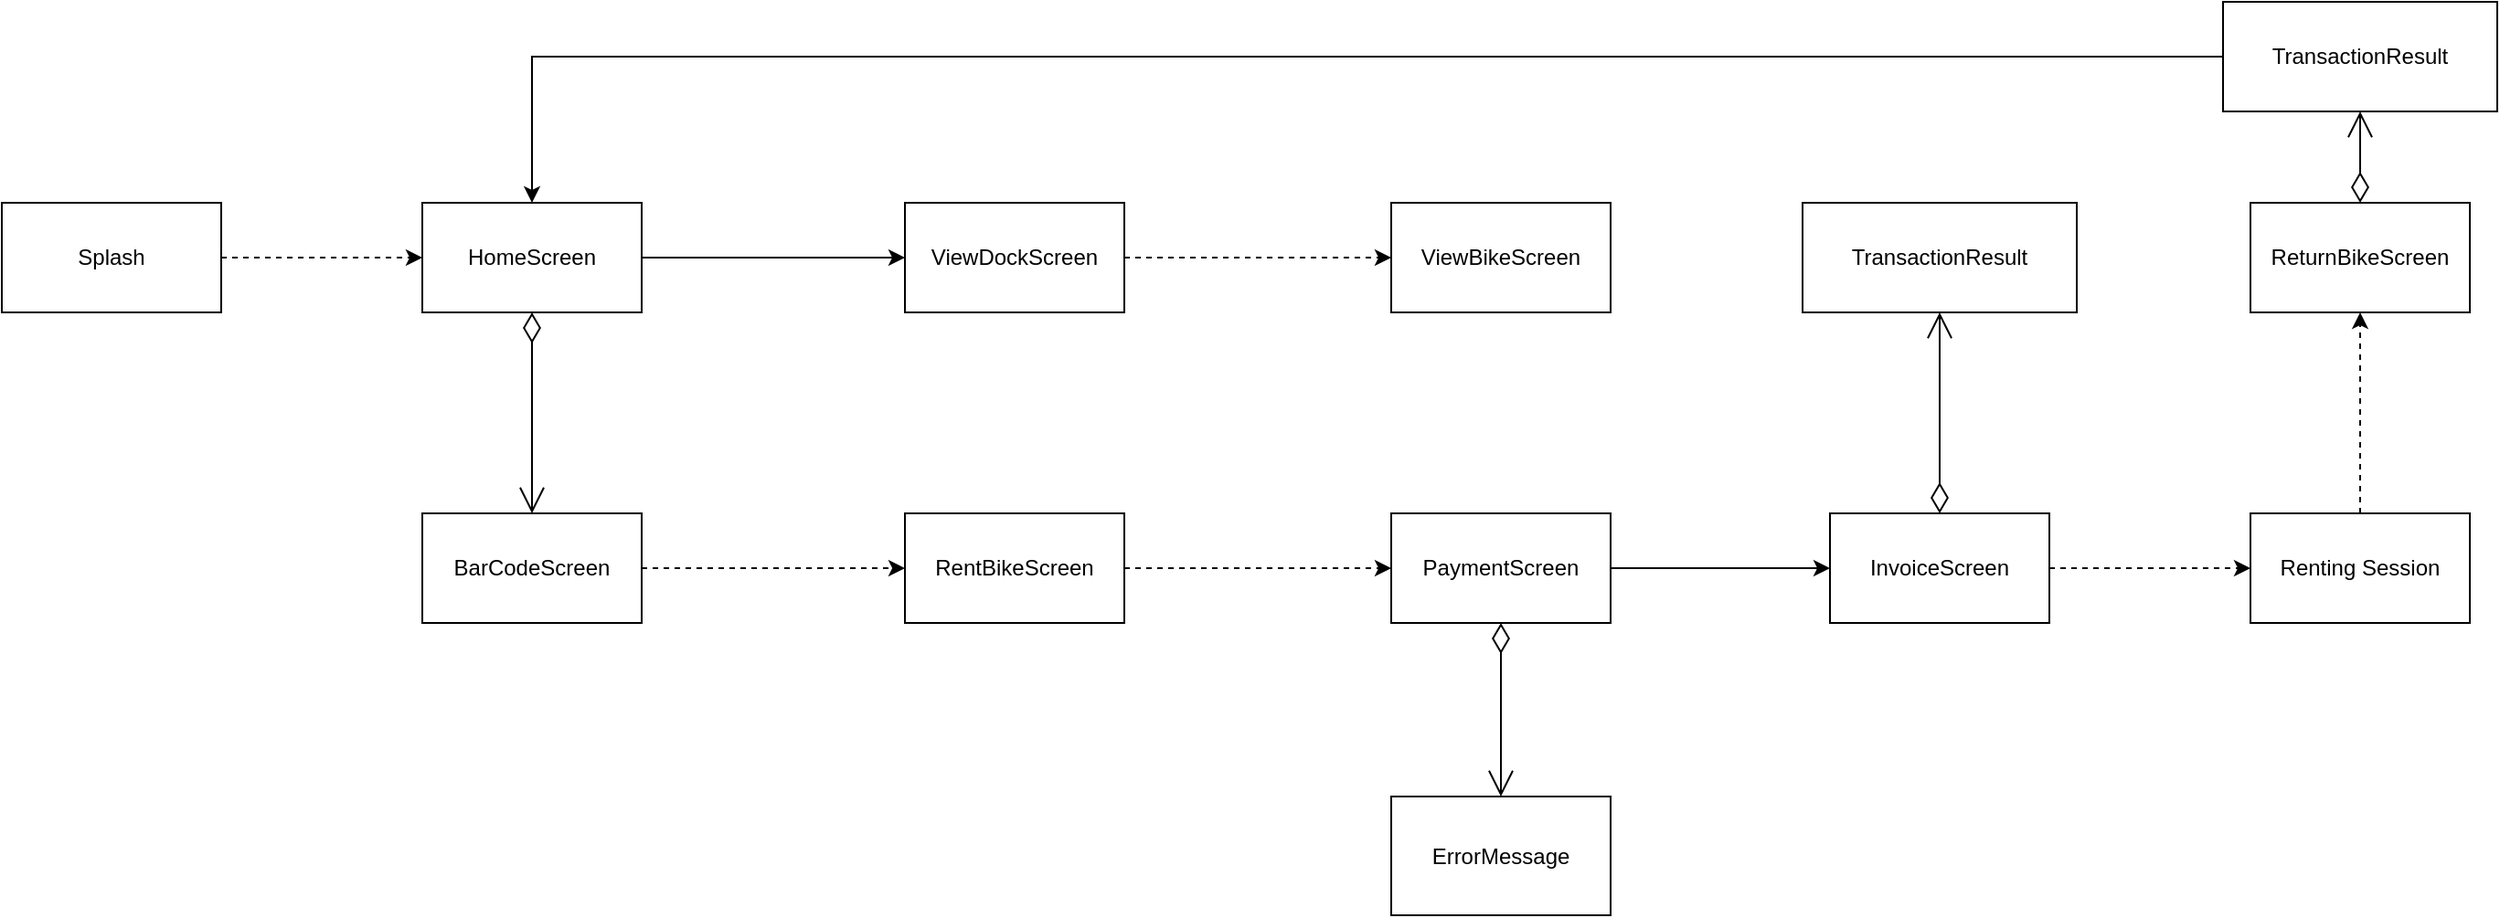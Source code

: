 <mxfile version="15.8.0" type="device"><diagram id="e8UC_htLCBLKpHrVzAWx" name="Page-1"><mxGraphModel dx="2310" dy="794" grid="1" gridSize="10" guides="1" tooltips="1" connect="1" arrows="1" fold="1" page="1" pageScale="1" pageWidth="827" pageHeight="1169" math="0" shadow="0"><root><mxCell id="0"/><mxCell id="1" parent="0"/><mxCell id="mC_DW77wQeHpVWLT42tQ-11" style="edgeStyle=orthogonalEdgeStyle;rounded=0;orthogonalLoop=1;jettySize=auto;html=1;entryX=0;entryY=0.5;entryDx=0;entryDy=0;dashed=1;" parent="1" source="mC_DW77wQeHpVWLT42tQ-1" target="mC_DW77wQeHpVWLT42tQ-2" edge="1"><mxGeometry relative="1" as="geometry"/></mxCell><mxCell id="mC_DW77wQeHpVWLT42tQ-1" value="Splash" style="rounded=0;whiteSpace=wrap;html=1;" parent="1" vertex="1"><mxGeometry x="-140" y="200" width="120" height="60" as="geometry"/></mxCell><mxCell id="mC_DW77wQeHpVWLT42tQ-2" value="HomeScreen" style="rounded=0;whiteSpace=wrap;html=1;" parent="1" vertex="1"><mxGeometry x="90" y="200" width="120" height="60" as="geometry"/></mxCell><mxCell id="mC_DW77wQeHpVWLT42tQ-18" style="edgeStyle=orthogonalEdgeStyle;rounded=0;orthogonalLoop=1;jettySize=auto;html=1;entryX=0;entryY=0.5;entryDx=0;entryDy=0;dashed=1;" parent="1" source="mC_DW77wQeHpVWLT42tQ-3" target="mC_DW77wQeHpVWLT42tQ-16" edge="1"><mxGeometry relative="1" as="geometry"/></mxCell><mxCell id="mC_DW77wQeHpVWLT42tQ-3" value="BarCodeScreen" style="rounded=0;whiteSpace=wrap;html=1;" parent="1" vertex="1"><mxGeometry x="90" y="370" width="120" height="60" as="geometry"/></mxCell><mxCell id="mC_DW77wQeHpVWLT42tQ-4" value="" style="endArrow=open;html=1;endSize=12;startArrow=diamondThin;startSize=14;startFill=0;edgeStyle=orthogonalEdgeStyle;rounded=0;entryX=0.5;entryY=0;entryDx=0;entryDy=0;exitX=0.5;exitY=1;exitDx=0;exitDy=0;" parent="1" source="mC_DW77wQeHpVWLT42tQ-2" target="mC_DW77wQeHpVWLT42tQ-3" edge="1"><mxGeometry relative="1" as="geometry"><mxPoint x="330" y="290" as="sourcePoint"/><mxPoint x="490" y="290" as="targetPoint"/></mxGeometry></mxCell><mxCell id="mC_DW77wQeHpVWLT42tQ-12" value="ViewDockScreen" style="rounded=0;whiteSpace=wrap;html=1;" parent="1" vertex="1"><mxGeometry x="354" y="200" width="120" height="60" as="geometry"/></mxCell><mxCell id="mC_DW77wQeHpVWLT42tQ-14" value="ViewBikeScreen" style="rounded=0;whiteSpace=wrap;html=1;" parent="1" vertex="1"><mxGeometry x="620" y="200" width="120" height="60" as="geometry"/></mxCell><mxCell id="mC_DW77wQeHpVWLT42tQ-15" value="" style="endArrow=classic;html=1;rounded=0;entryX=0;entryY=0.5;entryDx=0;entryDy=0;exitX=1;exitY=0.5;exitDx=0;exitDy=0;dashed=1;" parent="1" source="mC_DW77wQeHpVWLT42tQ-12" target="mC_DW77wQeHpVWLT42tQ-14" edge="1"><mxGeometry width="50" height="50" relative="1" as="geometry"><mxPoint x="490" y="310" as="sourcePoint"/><mxPoint x="540" y="260" as="targetPoint"/></mxGeometry></mxCell><mxCell id="mC_DW77wQeHpVWLT42tQ-20" style="edgeStyle=orthogonalEdgeStyle;rounded=0;orthogonalLoop=1;jettySize=auto;html=1;entryX=0;entryY=0.5;entryDx=0;entryDy=0;dashed=1;" parent="1" source="mC_DW77wQeHpVWLT42tQ-16" target="mC_DW77wQeHpVWLT42tQ-19" edge="1"><mxGeometry relative="1" as="geometry"/></mxCell><mxCell id="mC_DW77wQeHpVWLT42tQ-16" value="RentBikeScreen" style="rounded=0;whiteSpace=wrap;html=1;" parent="1" vertex="1"><mxGeometry x="354" y="370" width="120" height="60" as="geometry"/></mxCell><mxCell id="mC_DW77wQeHpVWLT42tQ-22" style="edgeStyle=orthogonalEdgeStyle;rounded=0;orthogonalLoop=1;jettySize=auto;html=1;entryX=0;entryY=0.5;entryDx=0;entryDy=0;" parent="1" source="mC_DW77wQeHpVWLT42tQ-19" target="mC_DW77wQeHpVWLT42tQ-21" edge="1"><mxGeometry relative="1" as="geometry"/></mxCell><mxCell id="mC_DW77wQeHpVWLT42tQ-19" value="PaymentScreen" style="rounded=0;whiteSpace=wrap;html=1;" parent="1" vertex="1"><mxGeometry x="620" y="370" width="120" height="60" as="geometry"/></mxCell><mxCell id="mC_DW77wQeHpVWLT42tQ-28" style="edgeStyle=orthogonalEdgeStyle;rounded=0;orthogonalLoop=1;jettySize=auto;html=1;dashed=1;" parent="1" source="mC_DW77wQeHpVWLT42tQ-21" target="mC_DW77wQeHpVWLT42tQ-23" edge="1"><mxGeometry relative="1" as="geometry"/></mxCell><mxCell id="mC_DW77wQeHpVWLT42tQ-21" value="InvoiceScreen" style="rounded=0;whiteSpace=wrap;html=1;" parent="1" vertex="1"><mxGeometry x="860" y="370" width="120" height="60" as="geometry"/></mxCell><mxCell id="mC_DW77wQeHpVWLT42tQ-32" style="edgeStyle=orthogonalEdgeStyle;rounded=0;orthogonalLoop=1;jettySize=auto;html=1;dashed=1;" parent="1" source="mC_DW77wQeHpVWLT42tQ-23" target="mC_DW77wQeHpVWLT42tQ-25" edge="1"><mxGeometry relative="1" as="geometry"/></mxCell><mxCell id="mC_DW77wQeHpVWLT42tQ-23" value="Renting Session" style="rounded=0;whiteSpace=wrap;html=1;" parent="1" vertex="1"><mxGeometry x="1090" y="370" width="120" height="60" as="geometry"/></mxCell><mxCell id="mC_DW77wQeHpVWLT42tQ-25" value="ReturnBikeScreen" style="rounded=0;whiteSpace=wrap;html=1;" parent="1" vertex="1"><mxGeometry x="1090" y="200" width="120" height="60" as="geometry"/></mxCell><mxCell id="mC_DW77wQeHpVWLT42tQ-27" value="TransactionResult" style="rounded=0;whiteSpace=wrap;html=1;" parent="1" vertex="1"><mxGeometry x="845" y="200" width="150" height="60" as="geometry"/></mxCell><mxCell id="ZJmsIIB_t96l7W8YZT9S-1" value="" style="endArrow=classic;html=1;rounded=0;exitX=1;exitY=0.5;exitDx=0;exitDy=0;entryX=0;entryY=0.5;entryDx=0;entryDy=0;" edge="1" parent="1" source="mC_DW77wQeHpVWLT42tQ-2" target="mC_DW77wQeHpVWLT42tQ-12"><mxGeometry width="50" height="50" relative="1" as="geometry"><mxPoint x="320" y="310" as="sourcePoint"/><mxPoint x="370" y="260" as="targetPoint"/></mxGeometry></mxCell><mxCell id="ZJmsIIB_t96l7W8YZT9S-2" value="" style="endArrow=open;html=1;endSize=12;startArrow=diamondThin;startSize=14;startFill=0;edgeStyle=orthogonalEdgeStyle;rounded=0;exitX=0.5;exitY=0;exitDx=0;exitDy=0;entryX=0.5;entryY=1;entryDx=0;entryDy=0;" edge="1" parent="1" source="mC_DW77wQeHpVWLT42tQ-25" target="ZJmsIIB_t96l7W8YZT9S-10"><mxGeometry relative="1" as="geometry"><mxPoint x="930" y="440" as="sourcePoint"/><mxPoint x="930" y="535" as="targetPoint"/></mxGeometry></mxCell><mxCell id="ZJmsIIB_t96l7W8YZT9S-4" value="ErrorMessage" style="rounded=0;whiteSpace=wrap;html=1;" vertex="1" parent="1"><mxGeometry x="620" y="525" width="120" height="65" as="geometry"/></mxCell><mxCell id="ZJmsIIB_t96l7W8YZT9S-5" value="" style="endArrow=open;html=1;endSize=12;startArrow=diamondThin;startSize=14;startFill=0;edgeStyle=orthogonalEdgeStyle;rounded=0;entryX=0.5;entryY=0;entryDx=0;entryDy=0;exitX=0.5;exitY=1;exitDx=0;exitDy=0;" edge="1" parent="1" source="mC_DW77wQeHpVWLT42tQ-19" target="ZJmsIIB_t96l7W8YZT9S-4"><mxGeometry relative="1" as="geometry"><mxPoint x="930" y="440" as="sourcePoint"/><mxPoint x="930" y="535" as="targetPoint"/></mxGeometry></mxCell><mxCell id="ZJmsIIB_t96l7W8YZT9S-6" value="" style="endArrow=classic;html=1;rounded=0;exitX=0;exitY=0.5;exitDx=0;exitDy=0;entryX=0.5;entryY=0;entryDx=0;entryDy=0;" edge="1" parent="1" source="ZJmsIIB_t96l7W8YZT9S-10" target="mC_DW77wQeHpVWLT42tQ-2"><mxGeometry width="50" height="50" relative="1" as="geometry"><mxPoint x="530" y="600" as="sourcePoint"/><mxPoint x="520" y="370" as="targetPoint"/><Array as="points"><mxPoint x="920" y="120"/><mxPoint x="150" y="120"/></Array></mxGeometry></mxCell><mxCell id="ZJmsIIB_t96l7W8YZT9S-9" value="" style="endArrow=open;html=1;endSize=12;startArrow=diamondThin;startSize=14;startFill=0;edgeStyle=orthogonalEdgeStyle;rounded=0;entryX=0.5;entryY=1;entryDx=0;entryDy=0;" edge="1" parent="1" source="mC_DW77wQeHpVWLT42tQ-21" target="mC_DW77wQeHpVWLT42tQ-27"><mxGeometry relative="1" as="geometry"><mxPoint x="1100.0" y="240" as="sourcePoint"/><mxPoint x="1010.0" y="240" as="targetPoint"/></mxGeometry></mxCell><mxCell id="ZJmsIIB_t96l7W8YZT9S-10" value="TransactionResult" style="rounded=0;whiteSpace=wrap;html=1;" vertex="1" parent="1"><mxGeometry x="1075" y="90" width="150" height="60" as="geometry"/></mxCell></root></mxGraphModel></diagram></mxfile>